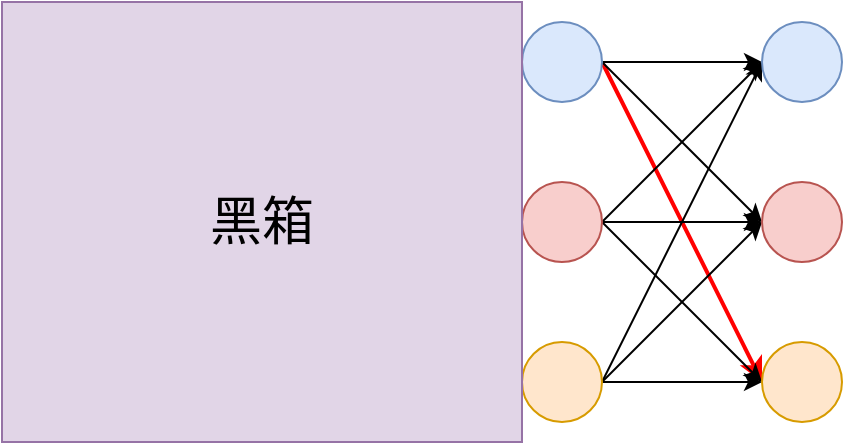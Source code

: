 <mxfile version="13.0.1" type="device"><diagram id="Pz7MGhZuo3hl9vYPLmzN" name="Page-1"><mxGraphModel dx="1422" dy="763" grid="1" gridSize="10" guides="1" tooltips="1" connect="1" arrows="1" fold="1" page="1" pageScale="1" pageWidth="827" pageHeight="1169" math="0" shadow="0"><root><mxCell id="0"/><mxCell id="1" parent="0"/><mxCell id="4KTKuJaNHtGaXr61MevO-13" style="rounded=0;orthogonalLoop=1;jettySize=auto;html=1;exitX=1;exitY=0.5;exitDx=0;exitDy=0;strokeColor=#FF0000;strokeWidth=2;" edge="1" parent="1" source="4KTKuJaNHtGaXr61MevO-1"><mxGeometry relative="1" as="geometry"><mxPoint x="279" y="220" as="targetPoint"/></mxGeometry></mxCell><mxCell id="4KTKuJaNHtGaXr61MevO-21" style="edgeStyle=none;rounded=0;orthogonalLoop=1;jettySize=auto;html=1;exitX=1;exitY=0.5;exitDx=0;exitDy=0;strokeColor=#000000;" edge="1" parent="1" source="4KTKuJaNHtGaXr61MevO-1" target="4KTKuJaNHtGaXr61MevO-4"><mxGeometry relative="1" as="geometry"/></mxCell><mxCell id="4KTKuJaNHtGaXr61MevO-22" style="edgeStyle=none;rounded=0;orthogonalLoop=1;jettySize=auto;html=1;exitX=1;exitY=0.5;exitDx=0;exitDy=0;entryX=0;entryY=0.5;entryDx=0;entryDy=0;strokeColor=#000000;" edge="1" parent="1" source="4KTKuJaNHtGaXr61MevO-1" target="4KTKuJaNHtGaXr61MevO-6"><mxGeometry relative="1" as="geometry"/></mxCell><mxCell id="4KTKuJaNHtGaXr61MevO-1" value="" style="ellipse;whiteSpace=wrap;html=1;aspect=fixed;fillColor=#dae8fc;strokeColor=#6c8ebf;" vertex="1" parent="1"><mxGeometry x="160" y="120" width="40" height="40" as="geometry"/></mxCell><mxCell id="4KTKuJaNHtGaXr61MevO-16" style="edgeStyle=none;rounded=0;orthogonalLoop=1;jettySize=auto;html=1;exitX=1;exitY=0.5;exitDx=0;exitDy=0;entryX=0;entryY=0.5;entryDx=0;entryDy=0;strokeColor=#000000;" edge="1" parent="1" source="4KTKuJaNHtGaXr61MevO-2" target="4KTKuJaNHtGaXr61MevO-4"><mxGeometry relative="1" as="geometry"/></mxCell><mxCell id="4KTKuJaNHtGaXr61MevO-17" style="edgeStyle=none;rounded=0;orthogonalLoop=1;jettySize=auto;html=1;exitX=1;exitY=0.5;exitDx=0;exitDy=0;entryX=0;entryY=0.5;entryDx=0;entryDy=0;strokeColor=#000000;" edge="1" parent="1" source="4KTKuJaNHtGaXr61MevO-2" target="4KTKuJaNHtGaXr61MevO-5"><mxGeometry relative="1" as="geometry"/></mxCell><mxCell id="4KTKuJaNHtGaXr61MevO-18" style="edgeStyle=none;rounded=0;orthogonalLoop=1;jettySize=auto;html=1;exitX=1;exitY=0.5;exitDx=0;exitDy=0;entryX=0;entryY=0.5;entryDx=0;entryDy=0;strokeColor=#000000;" edge="1" parent="1" source="4KTKuJaNHtGaXr61MevO-2" target="4KTKuJaNHtGaXr61MevO-6"><mxGeometry relative="1" as="geometry"/></mxCell><mxCell id="4KTKuJaNHtGaXr61MevO-2" value="" style="ellipse;whiteSpace=wrap;html=1;aspect=fixed;fillColor=#f8cecc;strokeColor=#b85450;" vertex="1" parent="1"><mxGeometry x="160" y="200" width="40" height="40" as="geometry"/></mxCell><mxCell id="4KTKuJaNHtGaXr61MevO-19" style="edgeStyle=none;rounded=0;orthogonalLoop=1;jettySize=auto;html=1;exitX=1;exitY=0.5;exitDx=0;exitDy=0;entryX=0;entryY=0.5;entryDx=0;entryDy=0;strokeColor=#000000;" edge="1" parent="1" source="4KTKuJaNHtGaXr61MevO-3" target="4KTKuJaNHtGaXr61MevO-5"><mxGeometry relative="1" as="geometry"/></mxCell><mxCell id="4KTKuJaNHtGaXr61MevO-20" style="edgeStyle=none;rounded=0;orthogonalLoop=1;jettySize=auto;html=1;exitX=1;exitY=0.5;exitDx=0;exitDy=0;strokeColor=#000000;entryX=0;entryY=0.5;entryDx=0;entryDy=0;" edge="1" parent="1" source="4KTKuJaNHtGaXr61MevO-3" target="4KTKuJaNHtGaXr61MevO-6"><mxGeometry relative="1" as="geometry"><mxPoint x="270" y="300" as="targetPoint"/></mxGeometry></mxCell><mxCell id="4KTKuJaNHtGaXr61MevO-23" style="edgeStyle=none;rounded=0;orthogonalLoop=1;jettySize=auto;html=1;exitX=1;exitY=0.5;exitDx=0;exitDy=0;entryX=0;entryY=0.5;entryDx=0;entryDy=0;strokeColor=#000000;" edge="1" parent="1" source="4KTKuJaNHtGaXr61MevO-3" target="4KTKuJaNHtGaXr61MevO-4"><mxGeometry relative="1" as="geometry"/></mxCell><mxCell id="4KTKuJaNHtGaXr61MevO-3" value="" style="ellipse;whiteSpace=wrap;html=1;aspect=fixed;fillColor=#ffe6cc;strokeColor=#d79b00;" vertex="1" parent="1"><mxGeometry x="160" y="280" width="40" height="40" as="geometry"/></mxCell><mxCell id="4KTKuJaNHtGaXr61MevO-24" style="edgeStyle=none;rounded=0;orthogonalLoop=1;jettySize=auto;html=1;exitX=1;exitY=0.5;exitDx=0;exitDy=0;entryX=0;entryY=0.5;entryDx=0;entryDy=0;strokeColor=#000000;" edge="1" parent="1" source="4KTKuJaNHtGaXr61MevO-4" target="4KTKuJaNHtGaXr61MevO-7"><mxGeometry relative="1" as="geometry"/></mxCell><mxCell id="4KTKuJaNHtGaXr61MevO-25" style="edgeStyle=none;rounded=0;orthogonalLoop=1;jettySize=auto;html=1;exitX=1;exitY=0.5;exitDx=0;exitDy=0;entryX=0;entryY=0.5;entryDx=0;entryDy=0;strokeColor=#000000;" edge="1" parent="1" source="4KTKuJaNHtGaXr61MevO-4" target="4KTKuJaNHtGaXr61MevO-8"><mxGeometry relative="1" as="geometry"/></mxCell><mxCell id="4KTKuJaNHtGaXr61MevO-26" style="edgeStyle=none;rounded=0;orthogonalLoop=1;jettySize=auto;html=1;exitX=1;exitY=0.5;exitDx=0;exitDy=0;entryX=0;entryY=0.5;entryDx=0;entryDy=0;strokeColor=#000000;" edge="1" parent="1" source="4KTKuJaNHtGaXr61MevO-4" target="4KTKuJaNHtGaXr61MevO-9"><mxGeometry relative="1" as="geometry"/></mxCell><mxCell id="4KTKuJaNHtGaXr61MevO-4" value="" style="ellipse;whiteSpace=wrap;html=1;aspect=fixed;fillColor=#dae8fc;strokeColor=#6c8ebf;" vertex="1" parent="1"><mxGeometry x="280" y="120" width="40" height="40" as="geometry"/></mxCell><mxCell id="4KTKuJaNHtGaXr61MevO-14" style="edgeStyle=none;rounded=0;orthogonalLoop=1;jettySize=auto;html=1;exitX=1;exitY=0.5;exitDx=0;exitDy=0;entryX=0;entryY=0.5;entryDx=0;entryDy=0;strokeColor=#FF0000;strokeWidth=2;" edge="1" parent="1" source="4KTKuJaNHtGaXr61MevO-5" target="4KTKuJaNHtGaXr61MevO-7"><mxGeometry relative="1" as="geometry"/></mxCell><mxCell id="4KTKuJaNHtGaXr61MevO-27" style="edgeStyle=none;rounded=0;orthogonalLoop=1;jettySize=auto;html=1;exitX=1;exitY=0.5;exitDx=0;exitDy=0;entryX=0;entryY=0.5;entryDx=0;entryDy=0;strokeColor=#000000;" edge="1" parent="1" source="4KTKuJaNHtGaXr61MevO-5" target="4KTKuJaNHtGaXr61MevO-8"><mxGeometry relative="1" as="geometry"/></mxCell><mxCell id="4KTKuJaNHtGaXr61MevO-28" style="edgeStyle=none;rounded=0;orthogonalLoop=1;jettySize=auto;html=1;exitX=1;exitY=0.5;exitDx=0;exitDy=0;entryX=0;entryY=0.5;entryDx=0;entryDy=0;strokeColor=#000000;" edge="1" parent="1" source="4KTKuJaNHtGaXr61MevO-5" target="4KTKuJaNHtGaXr61MevO-9"><mxGeometry relative="1" as="geometry"/></mxCell><mxCell id="4KTKuJaNHtGaXr61MevO-5" value="" style="ellipse;whiteSpace=wrap;html=1;aspect=fixed;fillColor=#f8cecc;strokeColor=#b85450;" vertex="1" parent="1"><mxGeometry x="280" y="200" width="40" height="40" as="geometry"/></mxCell><mxCell id="4KTKuJaNHtGaXr61MevO-29" style="edgeStyle=none;rounded=0;orthogonalLoop=1;jettySize=auto;html=1;exitX=1;exitY=0.5;exitDx=0;exitDy=0;strokeColor=#000000;" edge="1" parent="1" source="4KTKuJaNHtGaXr61MevO-6"><mxGeometry relative="1" as="geometry"><mxPoint x="400" y="140" as="targetPoint"/></mxGeometry></mxCell><mxCell id="4KTKuJaNHtGaXr61MevO-30" style="edgeStyle=none;rounded=0;orthogonalLoop=1;jettySize=auto;html=1;exitX=1;exitY=0.5;exitDx=0;exitDy=0;entryX=0;entryY=0.5;entryDx=0;entryDy=0;strokeColor=#000000;" edge="1" parent="1" source="4KTKuJaNHtGaXr61MevO-6" target="4KTKuJaNHtGaXr61MevO-8"><mxGeometry relative="1" as="geometry"/></mxCell><mxCell id="4KTKuJaNHtGaXr61MevO-31" style="edgeStyle=none;rounded=0;orthogonalLoop=1;jettySize=auto;html=1;exitX=1;exitY=0.5;exitDx=0;exitDy=0;entryX=0;entryY=0.5;entryDx=0;entryDy=0;strokeColor=#000000;" edge="1" parent="1" source="4KTKuJaNHtGaXr61MevO-6" target="4KTKuJaNHtGaXr61MevO-9"><mxGeometry relative="1" as="geometry"/></mxCell><mxCell id="4KTKuJaNHtGaXr61MevO-6" value="" style="ellipse;whiteSpace=wrap;html=1;aspect=fixed;fillColor=#ffe6cc;strokeColor=#d79b00;" vertex="1" parent="1"><mxGeometry x="280" y="280" width="40" height="40" as="geometry"/></mxCell><mxCell id="4KTKuJaNHtGaXr61MevO-15" style="edgeStyle=none;rounded=0;orthogonalLoop=1;jettySize=auto;html=1;exitX=1;exitY=0.5;exitDx=0;exitDy=0;entryX=0;entryY=0.5;entryDx=0;entryDy=0;strokeColor=#FF0000;strokeWidth=2;" edge="1" parent="1" source="4KTKuJaNHtGaXr61MevO-7" target="4KTKuJaNHtGaXr61MevO-12"><mxGeometry relative="1" as="geometry"/></mxCell><mxCell id="4KTKuJaNHtGaXr61MevO-32" style="edgeStyle=none;rounded=0;orthogonalLoop=1;jettySize=auto;html=1;exitX=1;exitY=0.5;exitDx=0;exitDy=0;strokeColor=#000000;" edge="1" parent="1" source="4KTKuJaNHtGaXr61MevO-7" target="4KTKuJaNHtGaXr61MevO-10"><mxGeometry relative="1" as="geometry"/></mxCell><mxCell id="4KTKuJaNHtGaXr61MevO-33" style="edgeStyle=none;rounded=0;orthogonalLoop=1;jettySize=auto;html=1;exitX=1;exitY=0.5;exitDx=0;exitDy=0;entryX=0;entryY=0.5;entryDx=0;entryDy=0;strokeColor=#000000;" edge="1" parent="1" source="4KTKuJaNHtGaXr61MevO-7" target="4KTKuJaNHtGaXr61MevO-11"><mxGeometry relative="1" as="geometry"/></mxCell><mxCell id="4KTKuJaNHtGaXr61MevO-7" value="" style="ellipse;whiteSpace=wrap;html=1;aspect=fixed;fillColor=#dae8fc;strokeColor=#6c8ebf;" vertex="1" parent="1"><mxGeometry x="400" y="120" width="40" height="40" as="geometry"/></mxCell><mxCell id="4KTKuJaNHtGaXr61MevO-34" style="edgeStyle=none;rounded=0;orthogonalLoop=1;jettySize=auto;html=1;exitX=1;exitY=0.5;exitDx=0;exitDy=0;entryX=0;entryY=0.5;entryDx=0;entryDy=0;strokeColor=#000000;" edge="1" parent="1" source="4KTKuJaNHtGaXr61MevO-8" target="4KTKuJaNHtGaXr61MevO-10"><mxGeometry relative="1" as="geometry"/></mxCell><mxCell id="4KTKuJaNHtGaXr61MevO-35" style="edgeStyle=none;rounded=0;orthogonalLoop=1;jettySize=auto;html=1;exitX=1;exitY=0.5;exitDx=0;exitDy=0;strokeColor=#000000;" edge="1" parent="1" source="4KTKuJaNHtGaXr61MevO-8" target="4KTKuJaNHtGaXr61MevO-11"><mxGeometry relative="1" as="geometry"/></mxCell><mxCell id="4KTKuJaNHtGaXr61MevO-36" style="edgeStyle=none;rounded=0;orthogonalLoop=1;jettySize=auto;html=1;exitX=1;exitY=0.5;exitDx=0;exitDy=0;entryX=0;entryY=0.5;entryDx=0;entryDy=0;strokeColor=#000000;" edge="1" parent="1" source="4KTKuJaNHtGaXr61MevO-8" target="4KTKuJaNHtGaXr61MevO-12"><mxGeometry relative="1" as="geometry"/></mxCell><mxCell id="4KTKuJaNHtGaXr61MevO-8" value="" style="ellipse;whiteSpace=wrap;html=1;aspect=fixed;fillColor=#f8cecc;strokeColor=#b85450;" vertex="1" parent="1"><mxGeometry x="400" y="200" width="40" height="40" as="geometry"/></mxCell><mxCell id="4KTKuJaNHtGaXr61MevO-37" style="edgeStyle=none;rounded=0;orthogonalLoop=1;jettySize=auto;html=1;exitX=1;exitY=0.5;exitDx=0;exitDy=0;entryX=0;entryY=0.5;entryDx=0;entryDy=0;strokeColor=#000000;" edge="1" parent="1" source="4KTKuJaNHtGaXr61MevO-9" target="4KTKuJaNHtGaXr61MevO-10"><mxGeometry relative="1" as="geometry"/></mxCell><mxCell id="4KTKuJaNHtGaXr61MevO-38" style="edgeStyle=none;rounded=0;orthogonalLoop=1;jettySize=auto;html=1;exitX=1;exitY=0.5;exitDx=0;exitDy=0;strokeColor=#000000;" edge="1" parent="1" source="4KTKuJaNHtGaXr61MevO-9"><mxGeometry relative="1" as="geometry"><mxPoint x="520" y="220" as="targetPoint"/></mxGeometry></mxCell><mxCell id="4KTKuJaNHtGaXr61MevO-39" style="edgeStyle=none;rounded=0;orthogonalLoop=1;jettySize=auto;html=1;exitX=1;exitY=0.5;exitDx=0;exitDy=0;entryX=0;entryY=0.5;entryDx=0;entryDy=0;strokeColor=#000000;" edge="1" parent="1" source="4KTKuJaNHtGaXr61MevO-9" target="4KTKuJaNHtGaXr61MevO-12"><mxGeometry relative="1" as="geometry"/></mxCell><mxCell id="4KTKuJaNHtGaXr61MevO-9" value="" style="ellipse;whiteSpace=wrap;html=1;aspect=fixed;fillColor=#ffe6cc;strokeColor=#d79b00;" vertex="1" parent="1"><mxGeometry x="400" y="280" width="40" height="40" as="geometry"/></mxCell><mxCell id="4KTKuJaNHtGaXr61MevO-10" value="" style="ellipse;whiteSpace=wrap;html=1;aspect=fixed;fillColor=#dae8fc;strokeColor=#6c8ebf;" vertex="1" parent="1"><mxGeometry x="520" y="120" width="40" height="40" as="geometry"/></mxCell><mxCell id="4KTKuJaNHtGaXr61MevO-11" value="" style="ellipse;whiteSpace=wrap;html=1;aspect=fixed;fillColor=#f8cecc;strokeColor=#b85450;" vertex="1" parent="1"><mxGeometry x="520" y="200" width="40" height="40" as="geometry"/></mxCell><mxCell id="4KTKuJaNHtGaXr61MevO-12" value="" style="ellipse;whiteSpace=wrap;html=1;aspect=fixed;fillColor=#ffe6cc;strokeColor=#d79b00;" vertex="1" parent="1"><mxGeometry x="520" y="280" width="40" height="40" as="geometry"/></mxCell><mxCell id="4KTKuJaNHtGaXr61MevO-53" value="黑箱" style="rounded=0;whiteSpace=wrap;html=1;fontSize=26;fillColor=#e1d5e7;strokeColor=#9673a6;" vertex="1" parent="1"><mxGeometry x="140" y="110" width="260" height="220" as="geometry"/></mxCell></root></mxGraphModel></diagram></mxfile>